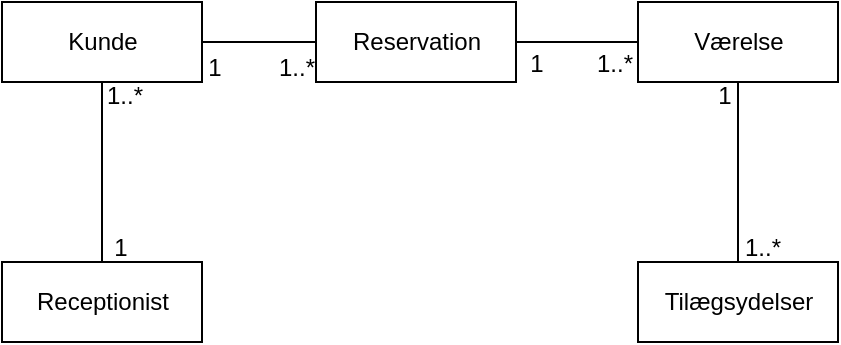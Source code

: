 <mxfile version="13.0.8" type="device"><diagram id="C5RBs43oDa-KdzZeNtuy" name="Page-1"><mxGraphModel dx="1422" dy="796" grid="1" gridSize="10" guides="1" tooltips="1" connect="1" arrows="1" fold="1" page="1" pageScale="1" pageWidth="827" pageHeight="1169" math="0" shadow="0"><root><mxCell id="WIyWlLk6GJQsqaUBKTNV-0"/><mxCell id="WIyWlLk6GJQsqaUBKTNV-1" parent="WIyWlLk6GJQsqaUBKTNV-0"/><mxCell id="6HzI7lJLM1RPtaZa8BZo-0" value="Kunde" style="html=1;" vertex="1" parent="WIyWlLk6GJQsqaUBKTNV-1"><mxGeometry x="220" y="160" width="100" height="40" as="geometry"/></mxCell><mxCell id="6HzI7lJLM1RPtaZa8BZo-1" value="Værelse" style="html=1;" vertex="1" parent="WIyWlLk6GJQsqaUBKTNV-1"><mxGeometry x="538" y="160" width="100" height="40" as="geometry"/></mxCell><mxCell id="6HzI7lJLM1RPtaZa8BZo-2" value="Receptionist" style="html=1;" vertex="1" parent="WIyWlLk6GJQsqaUBKTNV-1"><mxGeometry x="220" y="290" width="100" height="40" as="geometry"/></mxCell><mxCell id="6HzI7lJLM1RPtaZa8BZo-111" value="1..*" style="text;html=1;align=center;verticalAlign=middle;resizable=0;points=[];autosize=1;" vertex="1" parent="WIyWlLk6GJQsqaUBKTNV-1"><mxGeometry x="511" y="181" width="30" height="20" as="geometry"/></mxCell><mxCell id="6HzI7lJLM1RPtaZa8BZo-114" value="1" style="text;html=1;align=center;verticalAlign=middle;resizable=0;points=[];autosize=1;" vertex="1" parent="WIyWlLk6GJQsqaUBKTNV-1"><mxGeometry x="316" y="183" width="20" height="20" as="geometry"/></mxCell><mxCell id="6HzI7lJLM1RPtaZa8BZo-116" value="1" style="text;html=1;align=center;verticalAlign=middle;resizable=0;points=[];autosize=1;" vertex="1" parent="WIyWlLk6GJQsqaUBKTNV-1"><mxGeometry x="269" y="273" width="20" height="20" as="geometry"/></mxCell><mxCell id="6HzI7lJLM1RPtaZa8BZo-117" value="1..*" style="text;html=1;align=center;verticalAlign=middle;resizable=0;points=[];autosize=1;" vertex="1" parent="WIyWlLk6GJQsqaUBKTNV-1"><mxGeometry x="266" y="197" width="30" height="20" as="geometry"/></mxCell><mxCell id="6HzI7lJLM1RPtaZa8BZo-119" value="Tilægsydelser" style="html=1;" vertex="1" parent="WIyWlLk6GJQsqaUBKTNV-1"><mxGeometry x="538" y="290" width="100" height="40" as="geometry"/></mxCell><mxCell id="6HzI7lJLM1RPtaZa8BZo-122" value="" style="endArrow=none;html=1;entryX=0.5;entryY=1;entryDx=0;entryDy=0;exitX=0.5;exitY=0;exitDx=0;exitDy=0;" edge="1" parent="WIyWlLk6GJQsqaUBKTNV-1" source="6HzI7lJLM1RPtaZa8BZo-119" target="6HzI7lJLM1RPtaZa8BZo-1"><mxGeometry width="50" height="50" relative="1" as="geometry"><mxPoint x="548" y="290" as="sourcePoint"/><mxPoint x="598" y="240" as="targetPoint"/></mxGeometry></mxCell><mxCell id="6HzI7lJLM1RPtaZa8BZo-127" value="1" style="text;html=1;align=center;verticalAlign=middle;resizable=0;points=[];autosize=1;" vertex="1" parent="WIyWlLk6GJQsqaUBKTNV-1"><mxGeometry x="571" y="197" width="20" height="20" as="geometry"/></mxCell><mxCell id="6HzI7lJLM1RPtaZa8BZo-128" value="1..*" style="text;html=1;align=center;verticalAlign=middle;resizable=0;points=[];autosize=1;" vertex="1" parent="WIyWlLk6GJQsqaUBKTNV-1"><mxGeometry x="585" y="273" width="30" height="20" as="geometry"/></mxCell><mxCell id="6HzI7lJLM1RPtaZa8BZo-219" value="Reservation" style="html=1;" vertex="1" parent="WIyWlLk6GJQsqaUBKTNV-1"><mxGeometry x="377" y="160" width="100" height="40" as="geometry"/></mxCell><mxCell id="6HzI7lJLM1RPtaZa8BZo-220" value="1..*" style="text;html=1;align=center;verticalAlign=middle;resizable=0;points=[];autosize=1;" vertex="1" parent="WIyWlLk6GJQsqaUBKTNV-1"><mxGeometry x="352" y="183" width="30" height="20" as="geometry"/></mxCell><mxCell id="6HzI7lJLM1RPtaZa8BZo-221" value="" style="endArrow=none;html=1;entryX=0.5;entryY=1;entryDx=0;entryDy=0;" edge="1" parent="WIyWlLk6GJQsqaUBKTNV-1" source="6HzI7lJLM1RPtaZa8BZo-2" target="6HzI7lJLM1RPtaZa8BZo-0"><mxGeometry width="50" height="50" relative="1" as="geometry"><mxPoint x="420" y="290" as="sourcePoint"/><mxPoint x="470" y="240" as="targetPoint"/></mxGeometry></mxCell><mxCell id="6HzI7lJLM1RPtaZa8BZo-222" value="1" style="text;html=1;align=center;verticalAlign=middle;resizable=0;points=[];autosize=1;" vertex="1" parent="WIyWlLk6GJQsqaUBKTNV-1"><mxGeometry x="477" y="181" width="20" height="20" as="geometry"/></mxCell><mxCell id="6HzI7lJLM1RPtaZa8BZo-225" value="" style="endArrow=none;html=1;exitX=1;exitY=0.5;exitDx=0;exitDy=0;entryX=0;entryY=0.5;entryDx=0;entryDy=0;" edge="1" parent="WIyWlLk6GJQsqaUBKTNV-1" source="6HzI7lJLM1RPtaZa8BZo-219" target="6HzI7lJLM1RPtaZa8BZo-1"><mxGeometry width="50" height="50" relative="1" as="geometry"><mxPoint x="490" y="150" as="sourcePoint"/><mxPoint x="540" y="100" as="targetPoint"/></mxGeometry></mxCell><mxCell id="6HzI7lJLM1RPtaZa8BZo-226" value="" style="endArrow=none;html=1;exitX=1;exitY=0.5;exitDx=0;exitDy=0;entryX=0;entryY=0.5;entryDx=0;entryDy=0;" edge="1" parent="WIyWlLk6GJQsqaUBKTNV-1" source="6HzI7lJLM1RPtaZa8BZo-0" target="6HzI7lJLM1RPtaZa8BZo-219"><mxGeometry width="50" height="50" relative="1" as="geometry"><mxPoint x="340" y="160" as="sourcePoint"/><mxPoint x="390" y="110" as="targetPoint"/></mxGeometry></mxCell></root></mxGraphModel></diagram></mxfile>